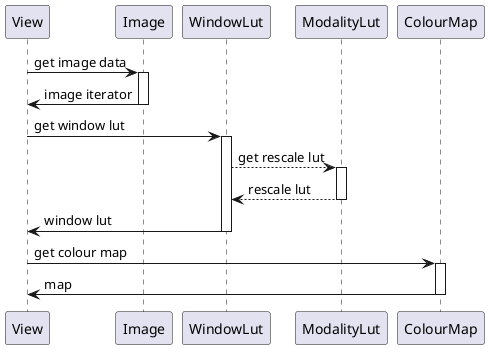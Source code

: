 @startuml

View -> Image: get image data
activate Image
Image -> View: image iterator
deactivate Image

View -> WindowLut: get window lut
activate WindowLut
WindowLut --> ModalityLut: get rescale lut
activate ModalityLut
ModalityLut --> WindowLut: rescale lut
deactivate ModalityLut
WindowLut -> View: window lut
deactivate WindowLut

View -> ColourMap: get colour map
activate ColourMap
ColourMap -> View: map
deactivate ColourMap

@enduml
